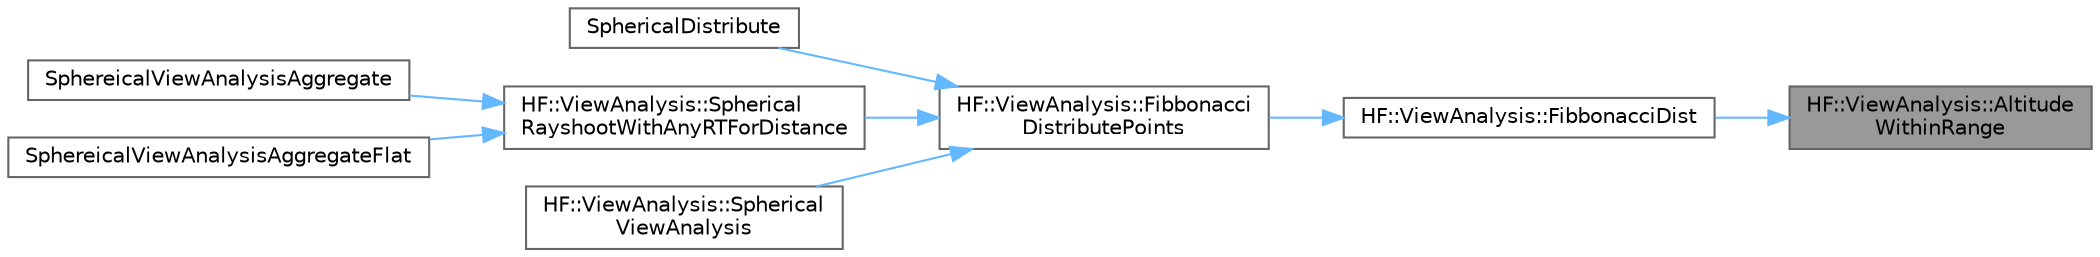 digraph "HF::ViewAnalysis::AltitudeWithinRange"
{
 // LATEX_PDF_SIZE
  bgcolor="transparent";
  edge [fontname=Helvetica,fontsize=10,labelfontname=Helvetica,labelfontsize=10];
  node [fontname=Helvetica,fontsize=10,shape=box,height=0.2,width=0.4];
  rankdir="RL";
  Node1 [label="HF::ViewAnalysis::Altitude\lWithinRange",height=0.2,width=0.4,color="gray40", fillcolor="grey60", style="filled", fontcolor="black",tooltip=" "];
  Node1 -> Node2 [dir="back",color="steelblue1",style="solid"];
  Node2 [label="HF::ViewAnalysis::FibbonacciDist",height=0.2,width=0.4,color="grey40", fillcolor="white", style="filled",URL="$a00466.html#a5b45790c767b670bc00bf3fd2335159a",tooltip=" "];
  Node2 -> Node3 [dir="back",color="steelblue1",style="solid"];
  Node3 [label="HF::ViewAnalysis::Fibbonacci\lDistributePoints",height=0.2,width=0.4,color="grey40", fillcolor="white", style="filled",URL="$a00459.html#ga6ca336e3887ef82d17b0713c2bf862df",tooltip="Evenly distribute a set of points around a sphere centered at the origin."];
  Node3 -> Node4 [dir="back",color="steelblue1",style="solid"];
  Node4 [label="SphericalDistribute",height=0.2,width=0.4,color="grey40", fillcolor="white", style="filled",URL="$a00459.html#gaf572b7bec28d55bf2c72719742703dff",tooltip="Equally distribute points around a unit sphere."];
  Node3 -> Node5 [dir="back",color="steelblue1",style="solid"];
  Node5 [label="HF::ViewAnalysis::Spherical\lRayshootWithAnyRTForDistance",height=0.2,width=0.4,color="grey40", fillcolor="white", style="filled",URL="$a00459.html#ga78f77d24531d0fa55c9b60d7ec1bf32a",tooltip="Conduct view analysis and recieve a summarized set of results for each node."];
  Node5 -> Node6 [dir="back",color="steelblue1",style="solid"];
  Node6 [label="SphereicalViewAnalysisAggregate",height=0.2,width=0.4,color="grey40", fillcolor="white", style="filled",URL="$a00459.html#gab6b8e3eab649b42ac014fb7d02d54892",tooltip="Conduct view analysis, then aggregate the results."];
  Node5 -> Node7 [dir="back",color="steelblue1",style="solid"];
  Node7 [label="SphereicalViewAnalysisAggregateFlat",height=0.2,width=0.4,color="grey40", fillcolor="white", style="filled",URL="$a00459.html#gaa4c5714c1e557ef83a03d447eb30c6d0",tooltip="Conduct view analysis, and aggregate the results."];
  Node3 -> Node8 [dir="back",color="steelblue1",style="solid"];
  Node8 [label="HF::ViewAnalysis::Spherical\lViewAnalysis",height=0.2,width=0.4,color="grey40", fillcolor="white", style="filled",URL="$a00459.html#gaecaa04882696ac6d73173227bd28e91b",tooltip="Conduct view analysis with any Raytracer in parallel."];
}
